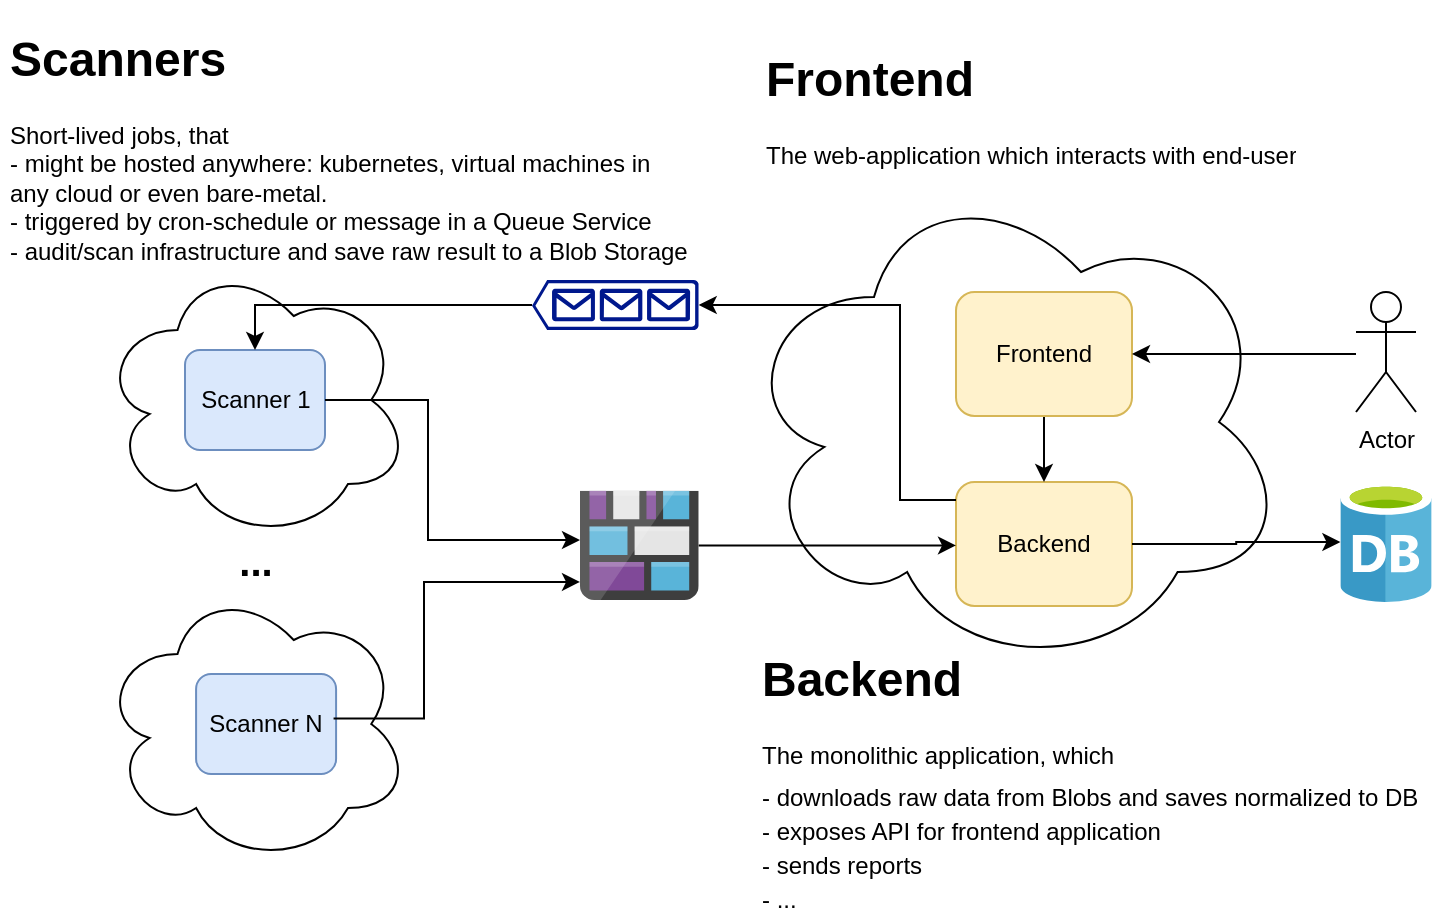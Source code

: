 <mxfile version="12.5.5" type="device"><diagram id="dPDXJ1iT5qtCuh1j6NB5" name="General-overview"><mxGraphModel dx="1422" dy="865" grid="1" gridSize="10" guides="1" tooltips="1" connect="1" arrows="1" fold="1" page="1" pageScale="1" pageWidth="850" pageHeight="1100" math="0" shadow="0"><root><mxCell id="0"/><mxCell id="1" parent="0"/><mxCell id="GSU2ysBFQqBCiM2tq1GI-2" value="" style="aspect=fixed;html=1;points=[];align=center;image;fontSize=12;image=img/lib/mscae/Database_General.svg;" parent="1" vertex="1"><mxGeometry x="690.2" y="351" width="45.6" height="60" as="geometry"/></mxCell><mxCell id="GSU2ysBFQqBCiM2tq1GI-3" value="" style="aspect=fixed;html=1;points=[];align=center;image;fontSize=12;image=img/lib/mscae/Blog_Storage.svg;" parent="1" vertex="1"><mxGeometry x="310" y="355.4" width="59.35" height="54.6" as="geometry"/></mxCell><mxCell id="GSU2ysBFQqBCiM2tq1GI-37" value="&lt;font style=&quot;font-size: 20px&quot;&gt;&lt;b&gt;...&lt;/b&gt;&lt;/font&gt;" style="text;html=1;strokeColor=none;fillColor=none;align=center;verticalAlign=middle;whiteSpace=wrap;rounded=0;" parent="1" vertex="1"><mxGeometry x="127.5" y="379.6" width="40" height="20" as="geometry"/></mxCell><mxCell id="GSU2ysBFQqBCiM2tq1GI-38" value="Actor" style="shape=umlActor;verticalLabelPosition=bottom;labelBackgroundColor=#ffffff;verticalAlign=top;html=1;outlineConnect=0;" parent="1" vertex="1"><mxGeometry x="698" y="256" width="30" height="60" as="geometry"/></mxCell><mxCell id="GSU2ysBFQqBCiM2tq1GI-42" value="&lt;p style=&quot;line-height: 190%&quot;&gt;&lt;/p&gt;&lt;h1&gt;Scanners&lt;/h1&gt;&lt;div&gt;Short-lived jobs, that&amp;nbsp;&lt;/div&gt;&lt;div&gt;- might be hosted anywhere: kubernetes, virtual machines in any cloud or even bare-metal.&lt;/div&gt;&lt;div&gt;- triggered by cron-schedule or message in a Queue Service&lt;/div&gt;&lt;div&gt;- audit/scan infrastructure and save raw result to a Blob Storage&lt;/div&gt;&lt;p&gt;&lt;/p&gt;" style="text;html=1;strokeColor=none;fillColor=none;spacing=5;spacingTop=-20;whiteSpace=wrap;overflow=hidden;rounded=0;" parent="1" vertex="1"><mxGeometry x="20" y="120" width="350" height="140" as="geometry"/></mxCell><mxCell id="GSU2ysBFQqBCiM2tq1GI-43" value="&lt;p style=&quot;line-height: 100%&quot;&gt;&lt;/p&gt;&lt;h1&gt;Backend&lt;/h1&gt;&lt;p&gt;The monolithic application, which&lt;/p&gt;&lt;p style=&quot;line-height: 40%&quot;&gt;- downloads raw data from Blobs and saves normalized to DB&lt;/p&gt;&lt;p style=&quot;line-height: 40%&quot;&gt;- exposes API for frontend application&lt;/p&gt;&lt;p style=&quot;line-height: 40%&quot;&gt;- sends reports&lt;/p&gt;&lt;p style=&quot;line-height: 40%&quot;&gt;- ...&lt;/p&gt;&lt;p&gt;&lt;/p&gt;" style="text;html=1;strokeColor=none;fillColor=none;spacing=5;spacingTop=-20;whiteSpace=wrap;overflow=hidden;rounded=0;" parent="1" vertex="1"><mxGeometry x="395.8" y="430" width="340" height="135.4" as="geometry"/></mxCell><mxCell id="GSU2ysBFQqBCiM2tq1GI-44" value="&lt;p style=&quot;line-height: 40%&quot;&gt;&lt;/p&gt;&lt;h1&gt;Frontend&lt;/h1&gt;&lt;p&gt;The web-application which interacts with end-user&lt;/p&gt;&lt;p&gt;&lt;/p&gt;" style="text;html=1;strokeColor=none;fillColor=none;spacing=5;spacingTop=-20;whiteSpace=wrap;overflow=hidden;rounded=0;" parent="1" vertex="1"><mxGeometry x="398" y="130" width="300" height="83" as="geometry"/></mxCell><mxCell id="RjFooBW0hKqvFRLiue2Q-10" value="" style="group" parent="1" vertex="1" connectable="0"><mxGeometry x="70" y="402" width="155" height="140" as="geometry"/></mxCell><mxCell id="GSU2ysBFQqBCiM2tq1GI-36" value="" style="ellipse;shape=cloud;whiteSpace=wrap;html=1;" parent="RjFooBW0hKqvFRLiue2Q-10" vertex="1"><mxGeometry width="155" height="140" as="geometry"/></mxCell><mxCell id="GSU2ysBFQqBCiM2tq1GI-24" value="Scanner N" style="rounded=1;whiteSpace=wrap;html=1;fillColor=#dae8fc;strokeColor=#6c8ebf;" parent="RjFooBW0hKqvFRLiue2Q-10" vertex="1"><mxGeometry x="48.04" y="45" width="70" height="50" as="geometry"/></mxCell><mxCell id="RjFooBW0hKqvFRLiue2Q-11" value="" style="group" parent="1" vertex="1" connectable="0"><mxGeometry x="70" y="240" width="155" height="140" as="geometry"/></mxCell><mxCell id="GSU2ysBFQqBCiM2tq1GI-35" value="" style="ellipse;shape=cloud;whiteSpace=wrap;html=1;" parent="RjFooBW0hKqvFRLiue2Q-11" vertex="1"><mxGeometry width="155" height="140" as="geometry"/></mxCell><mxCell id="GSU2ysBFQqBCiM2tq1GI-25" value="Scanner 1" style="rounded=1;whiteSpace=wrap;html=1;fillColor=#dae8fc;strokeColor=#6c8ebf;" parent="RjFooBW0hKqvFRLiue2Q-11" vertex="1"><mxGeometry x="42.5" y="45" width="70" height="50" as="geometry"/></mxCell><mxCell id="RjFooBW0hKqvFRLiue2Q-12" value="" style="group" parent="1" vertex="1" connectable="0"><mxGeometry x="388" y="196" width="276" height="250" as="geometry"/></mxCell><mxCell id="GSU2ysBFQqBCiM2tq1GI-34" value="" style="ellipse;shape=cloud;whiteSpace=wrap;html=1;" parent="RjFooBW0hKqvFRLiue2Q-12" vertex="1"><mxGeometry width="276" height="250" as="geometry"/></mxCell><mxCell id="GSU2ysBFQqBCiM2tq1GI-28" value="Backend" style="rounded=1;whiteSpace=wrap;html=1;fillColor=#fff2cc;strokeColor=#d6b656;" parent="RjFooBW0hKqvFRLiue2Q-12" vertex="1"><mxGeometry x="110" y="155" width="88" height="62" as="geometry"/></mxCell><mxCell id="GSU2ysBFQqBCiM2tq1GI-33" style="edgeStyle=orthogonalEdgeStyle;rounded=0;orthogonalLoop=1;jettySize=auto;html=1;" parent="RjFooBW0hKqvFRLiue2Q-12" source="GSU2ysBFQqBCiM2tq1GI-31" target="GSU2ysBFQqBCiM2tq1GI-28" edge="1"><mxGeometry relative="1" as="geometry"/></mxCell><mxCell id="GSU2ysBFQqBCiM2tq1GI-31" value="Frontend" style="rounded=1;whiteSpace=wrap;html=1;fillColor=#fff2cc;strokeColor=#d6b656;" parent="RjFooBW0hKqvFRLiue2Q-12" vertex="1"><mxGeometry x="110" y="60" width="88" height="62" as="geometry"/></mxCell><mxCell id="RjFooBW0hKqvFRLiue2Q-20" style="edgeStyle=orthogonalEdgeStyle;rounded=0;orthogonalLoop=1;jettySize=auto;html=1;entryX=0;entryY=0.835;entryDx=0;entryDy=0;entryPerimeter=0;exitX=0.982;exitY=0.444;exitDx=0;exitDy=0;exitPerimeter=0;" parent="1" source="GSU2ysBFQqBCiM2tq1GI-24" target="GSU2ysBFQqBCiM2tq1GI-3" edge="1"><mxGeometry relative="1" as="geometry"><mxPoint x="195" y="470" as="sourcePoint"/><mxPoint x="285.667" y="400.333" as="targetPoint"/><Array as="points"><mxPoint x="232" y="469"/><mxPoint x="232" y="401"/></Array></mxGeometry></mxCell><mxCell id="RjFooBW0hKqvFRLiue2Q-21" style="edgeStyle=orthogonalEdgeStyle;rounded=0;orthogonalLoop=1;jettySize=auto;html=1;entryX=0;entryY=0.451;entryDx=0;entryDy=0;entryPerimeter=0;" parent="1" source="GSU2ysBFQqBCiM2tq1GI-25" target="GSU2ysBFQqBCiM2tq1GI-3" edge="1"><mxGeometry relative="1" as="geometry"><mxPoint x="285" y="380" as="targetPoint"/><Array as="points"><mxPoint x="234" y="310"/><mxPoint x="234" y="380"/></Array></mxGeometry></mxCell><mxCell id="NCpqN8LZcoIcSIC2EXHs-3" style="edgeStyle=orthogonalEdgeStyle;rounded=0;orthogonalLoop=1;jettySize=auto;html=1;" parent="1" source="GSU2ysBFQqBCiM2tq1GI-28" target="GSU2ysBFQqBCiM2tq1GI-2" edge="1"><mxGeometry relative="1" as="geometry"/></mxCell><mxCell id="NCpqN8LZcoIcSIC2EXHs-4" style="edgeStyle=orthogonalEdgeStyle;rounded=0;orthogonalLoop=1;jettySize=auto;html=1;" parent="1" source="GSU2ysBFQqBCiM2tq1GI-3" target="GSU2ysBFQqBCiM2tq1GI-28" edge="1"><mxGeometry relative="1" as="geometry"><Array as="points"><mxPoint x="434" y="383"/><mxPoint x="434" y="382"/></Array></mxGeometry></mxCell><mxCell id="NCpqN8LZcoIcSIC2EXHs-5" style="edgeStyle=orthogonalEdgeStyle;rounded=0;orthogonalLoop=1;jettySize=auto;html=1;" parent="1" source="GSU2ysBFQqBCiM2tq1GI-38" target="GSU2ysBFQqBCiM2tq1GI-31" edge="1"><mxGeometry relative="1" as="geometry"><Array as="points"><mxPoint x="670" y="287"/><mxPoint x="670" y="287"/></Array></mxGeometry></mxCell><mxCell id="E5x3iLKEIjd6afDPvhs4-5" style="edgeStyle=orthogonalEdgeStyle;rounded=0;orthogonalLoop=1;jettySize=auto;html=1;entryX=0.5;entryY=0;entryDx=0;entryDy=0;" edge="1" parent="1" source="E5x3iLKEIjd6afDPvhs4-1" target="GSU2ysBFQqBCiM2tq1GI-25"><mxGeometry relative="1" as="geometry"/></mxCell><mxCell id="E5x3iLKEIjd6afDPvhs4-1" value="" style="aspect=fixed;pointerEvents=1;shadow=0;dashed=0;html=1;strokeColor=none;labelPosition=center;verticalLabelPosition=bottom;verticalAlign=top;align=center;fillColor=#00188D;shape=mxgraph.azure.queue_generic;rotation=-180;direction=west;flipH=1;" vertex="1" parent="1"><mxGeometry x="286.02" y="250" width="83.33" height="25" as="geometry"/></mxCell><mxCell id="E5x3iLKEIjd6afDPvhs4-4" style="edgeStyle=orthogonalEdgeStyle;rounded=0;orthogonalLoop=1;jettySize=auto;html=1;entryX=0;entryY=0.5;entryDx=0;entryDy=0;entryPerimeter=0;" edge="1" parent="1" source="GSU2ysBFQqBCiM2tq1GI-28" target="E5x3iLKEIjd6afDPvhs4-1"><mxGeometry relative="1" as="geometry"><Array as="points"><mxPoint x="470" y="360"/><mxPoint x="470" y="263"/></Array></mxGeometry></mxCell></root></mxGraphModel></diagram></mxfile>